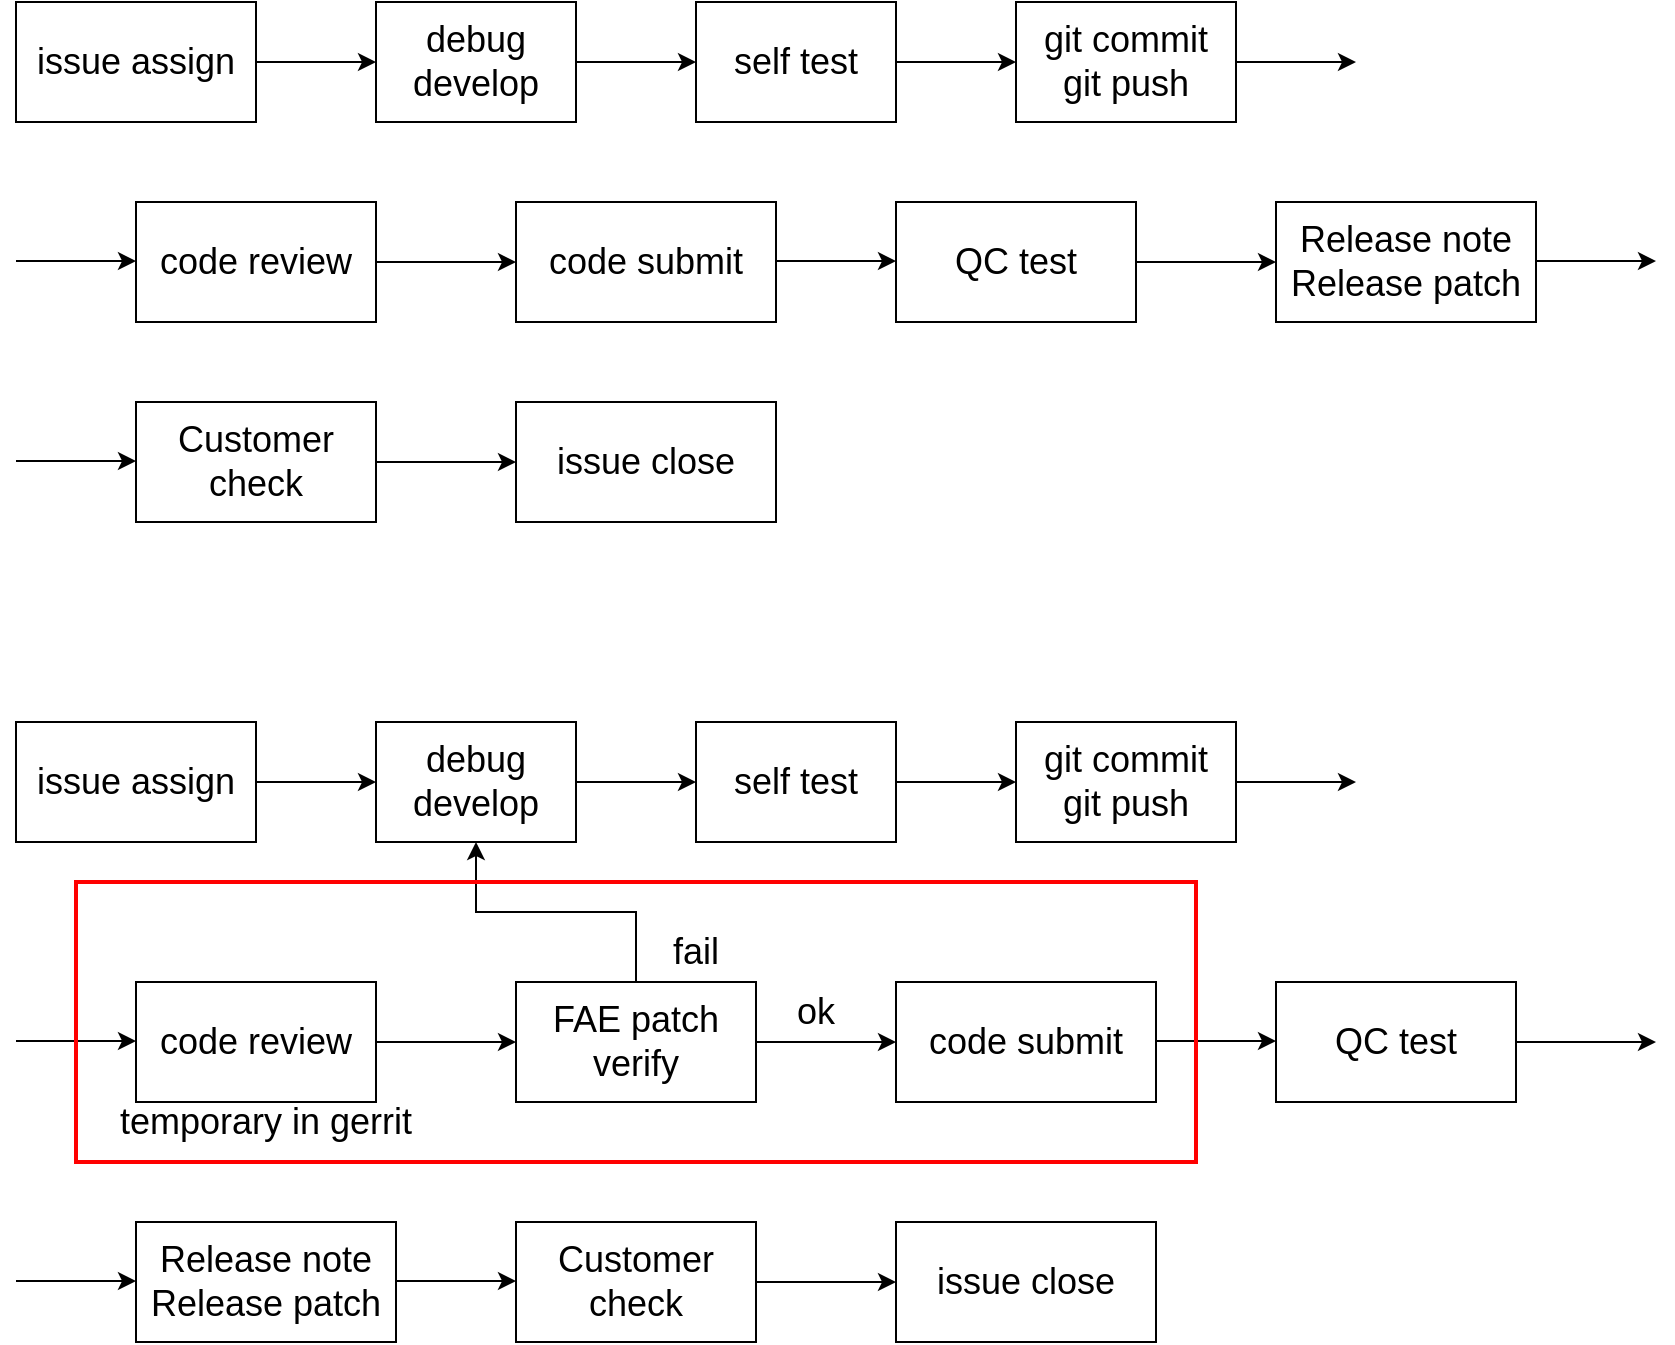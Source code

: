 <mxfile version="14.0.1" type="github" pages="6">
  <diagram id="hhdeXkNzdPH15dCn2UBC" name="Page-1">
    <mxGraphModel dx="1422" dy="771" grid="1" gridSize="10" guides="1" tooltips="1" connect="1" arrows="1" fold="1" page="1" pageScale="1" pageWidth="1169" pageHeight="827" math="0" shadow="0">
      <root>
        <mxCell id="0" />
        <mxCell id="1" parent="0" />
        <mxCell id="nYRSAOW_KHFws5IzxBvr-17" style="edgeStyle=orthogonalEdgeStyle;rounded=0;orthogonalLoop=1;jettySize=auto;html=1;entryX=0;entryY=0.5;entryDx=0;entryDy=0;fontSize=18;" edge="1" parent="1" source="nYRSAOW_KHFws5IzxBvr-2" target="nYRSAOW_KHFws5IzxBvr-5">
          <mxGeometry relative="1" as="geometry" />
        </mxCell>
        <mxCell id="nYRSAOW_KHFws5IzxBvr-2" value="debug&lt;br style=&quot;font-size: 18px;&quot;&gt;develop" style="rounded=0;whiteSpace=wrap;html=1;fontSize=18;" vertex="1" parent="1">
          <mxGeometry x="220" y="40" width="100" height="60" as="geometry" />
        </mxCell>
        <mxCell id="nYRSAOW_KHFws5IzxBvr-19" style="edgeStyle=orthogonalEdgeStyle;rounded=0;orthogonalLoop=1;jettySize=auto;html=1;entryX=0;entryY=0.5;entryDx=0;entryDy=0;fontSize=18;" edge="1" parent="1" source="nYRSAOW_KHFws5IzxBvr-4">
          <mxGeometry relative="1" as="geometry">
            <mxPoint x="710" y="70" as="targetPoint" />
          </mxGeometry>
        </mxCell>
        <mxCell id="nYRSAOW_KHFws5IzxBvr-4" value="git commit&lt;br style=&quot;font-size: 18px;&quot;&gt;git push" style="rounded=0;whiteSpace=wrap;html=1;fontSize=18;" vertex="1" parent="1">
          <mxGeometry x="540" y="40" width="110" height="60" as="geometry" />
        </mxCell>
        <mxCell id="nYRSAOW_KHFws5IzxBvr-18" style="edgeStyle=orthogonalEdgeStyle;rounded=0;orthogonalLoop=1;jettySize=auto;html=1;fontSize=18;" edge="1" parent="1" source="nYRSAOW_KHFws5IzxBvr-5" target="nYRSAOW_KHFws5IzxBvr-4">
          <mxGeometry relative="1" as="geometry" />
        </mxCell>
        <mxCell id="nYRSAOW_KHFws5IzxBvr-5" value="self test" style="rounded=0;whiteSpace=wrap;html=1;fontSize=18;" vertex="1" parent="1">
          <mxGeometry x="380" y="40" width="100" height="60" as="geometry" />
        </mxCell>
        <mxCell id="nYRSAOW_KHFws5IzxBvr-16" style="edgeStyle=orthogonalEdgeStyle;rounded=0;orthogonalLoop=1;jettySize=auto;html=1;entryX=0;entryY=0.5;entryDx=0;entryDy=0;fontSize=18;" edge="1" parent="1" source="nYRSAOW_KHFws5IzxBvr-15" target="nYRSAOW_KHFws5IzxBvr-2">
          <mxGeometry relative="1" as="geometry" />
        </mxCell>
        <mxCell id="nYRSAOW_KHFws5IzxBvr-15" value="issue assign" style="rounded=0;whiteSpace=wrap;html=1;fontSize=18;" vertex="1" parent="1">
          <mxGeometry x="40" y="40" width="120" height="60" as="geometry" />
        </mxCell>
        <mxCell id="nYRSAOW_KHFws5IzxBvr-21" style="edgeStyle=orthogonalEdgeStyle;rounded=0;orthogonalLoop=1;jettySize=auto;html=1;entryX=0;entryY=0.5;entryDx=0;entryDy=0;fontSize=18;" edge="1" parent="1" source="nYRSAOW_KHFws5IzxBvr-22" target="nYRSAOW_KHFws5IzxBvr-23">
          <mxGeometry relative="1" as="geometry" />
        </mxCell>
        <mxCell id="nYRSAOW_KHFws5IzxBvr-22" value="code review" style="rounded=0;whiteSpace=wrap;html=1;fontSize=18;" vertex="1" parent="1">
          <mxGeometry x="100" y="140" width="120" height="60" as="geometry" />
        </mxCell>
        <mxCell id="nYRSAOW_KHFws5IzxBvr-23" value="code submit" style="rounded=0;whiteSpace=wrap;html=1;fontSize=18;" vertex="1" parent="1">
          <mxGeometry x="290" y="140" width="130" height="60" as="geometry" />
        </mxCell>
        <mxCell id="nYRSAOW_KHFws5IzxBvr-24" style="edgeStyle=orthogonalEdgeStyle;rounded=0;orthogonalLoop=1;jettySize=auto;html=1;entryX=0;entryY=0.5;entryDx=0;entryDy=0;fontSize=18;" edge="1" parent="1">
          <mxGeometry relative="1" as="geometry">
            <mxPoint x="40" y="169.5" as="sourcePoint" />
            <mxPoint x="100" y="169.5" as="targetPoint" />
          </mxGeometry>
        </mxCell>
        <mxCell id="nYRSAOW_KHFws5IzxBvr-25" style="edgeStyle=orthogonalEdgeStyle;rounded=0;orthogonalLoop=1;jettySize=auto;html=1;entryX=0;entryY=0.5;entryDx=0;entryDy=0;fontSize=18;" edge="1" parent="1" source="nYRSAOW_KHFws5IzxBvr-26" target="nYRSAOW_KHFws5IzxBvr-27">
          <mxGeometry relative="1" as="geometry" />
        </mxCell>
        <mxCell id="nYRSAOW_KHFws5IzxBvr-26" value="QC test" style="rounded=0;whiteSpace=wrap;html=1;fontSize=18;" vertex="1" parent="1">
          <mxGeometry x="480" y="140" width="120" height="60" as="geometry" />
        </mxCell>
        <mxCell id="nYRSAOW_KHFws5IzxBvr-27" value="Release note&lt;br&gt;Release patch" style="rounded=0;whiteSpace=wrap;html=1;fontSize=18;" vertex="1" parent="1">
          <mxGeometry x="670" y="140" width="130" height="60" as="geometry" />
        </mxCell>
        <mxCell id="nYRSAOW_KHFws5IzxBvr-28" style="edgeStyle=orthogonalEdgeStyle;rounded=0;orthogonalLoop=1;jettySize=auto;html=1;entryX=0;entryY=0.5;entryDx=0;entryDy=0;fontSize=18;" edge="1" parent="1">
          <mxGeometry relative="1" as="geometry">
            <mxPoint x="420" y="169.5" as="sourcePoint" />
            <mxPoint x="480" y="169.5" as="targetPoint" />
          </mxGeometry>
        </mxCell>
        <mxCell id="nYRSAOW_KHFws5IzxBvr-30" style="edgeStyle=orthogonalEdgeStyle;rounded=0;orthogonalLoop=1;jettySize=auto;html=1;entryX=0;entryY=0.5;entryDx=0;entryDy=0;fontSize=18;" edge="1" parent="1" source="nYRSAOW_KHFws5IzxBvr-31" target="nYRSAOW_KHFws5IzxBvr-32">
          <mxGeometry relative="1" as="geometry" />
        </mxCell>
        <mxCell id="nYRSAOW_KHFws5IzxBvr-31" value="Customer check" style="rounded=0;whiteSpace=wrap;html=1;fontSize=18;" vertex="1" parent="1">
          <mxGeometry x="100" y="240" width="120" height="60" as="geometry" />
        </mxCell>
        <mxCell id="nYRSAOW_KHFws5IzxBvr-32" value="issue close" style="rounded=0;whiteSpace=wrap;html=1;fontSize=18;" vertex="1" parent="1">
          <mxGeometry x="290" y="240" width="130" height="60" as="geometry" />
        </mxCell>
        <mxCell id="nYRSAOW_KHFws5IzxBvr-33" style="edgeStyle=orthogonalEdgeStyle;rounded=0;orthogonalLoop=1;jettySize=auto;html=1;entryX=0;entryY=0.5;entryDx=0;entryDy=0;fontSize=18;" edge="1" parent="1">
          <mxGeometry relative="1" as="geometry">
            <mxPoint x="40" y="269.5" as="sourcePoint" />
            <mxPoint x="100" y="269.5" as="targetPoint" />
          </mxGeometry>
        </mxCell>
        <mxCell id="nYRSAOW_KHFws5IzxBvr-34" style="edgeStyle=orthogonalEdgeStyle;rounded=0;orthogonalLoop=1;jettySize=auto;html=1;entryX=0;entryY=0.5;entryDx=0;entryDy=0;fontSize=18;" edge="1" parent="1">
          <mxGeometry relative="1" as="geometry">
            <mxPoint x="800" y="169.5" as="sourcePoint" />
            <mxPoint x="860" y="169.5" as="targetPoint" />
          </mxGeometry>
        </mxCell>
        <mxCell id="nYRSAOW_KHFws5IzxBvr-35" style="edgeStyle=orthogonalEdgeStyle;rounded=0;orthogonalLoop=1;jettySize=auto;html=1;entryX=0;entryY=0.5;entryDx=0;entryDy=0;fontSize=18;" edge="1" parent="1" source="nYRSAOW_KHFws5IzxBvr-36" target="nYRSAOW_KHFws5IzxBvr-40">
          <mxGeometry relative="1" as="geometry" />
        </mxCell>
        <mxCell id="nYRSAOW_KHFws5IzxBvr-36" value="debug&lt;br style=&quot;font-size: 18px;&quot;&gt;develop" style="rounded=0;whiteSpace=wrap;html=1;fontSize=18;" vertex="1" parent="1">
          <mxGeometry x="220" y="400" width="100" height="60" as="geometry" />
        </mxCell>
        <mxCell id="nYRSAOW_KHFws5IzxBvr-37" style="edgeStyle=orthogonalEdgeStyle;rounded=0;orthogonalLoop=1;jettySize=auto;html=1;entryX=0;entryY=0.5;entryDx=0;entryDy=0;fontSize=18;" edge="1" parent="1" source="nYRSAOW_KHFws5IzxBvr-38">
          <mxGeometry relative="1" as="geometry">
            <mxPoint x="710" y="430" as="targetPoint" />
          </mxGeometry>
        </mxCell>
        <mxCell id="nYRSAOW_KHFws5IzxBvr-38" value="git commit&lt;br style=&quot;font-size: 18px;&quot;&gt;git push" style="rounded=0;whiteSpace=wrap;html=1;fontSize=18;" vertex="1" parent="1">
          <mxGeometry x="540" y="400" width="110" height="60" as="geometry" />
        </mxCell>
        <mxCell id="nYRSAOW_KHFws5IzxBvr-39" style="edgeStyle=orthogonalEdgeStyle;rounded=0;orthogonalLoop=1;jettySize=auto;html=1;fontSize=18;" edge="1" parent="1" source="nYRSAOW_KHFws5IzxBvr-40" target="nYRSAOW_KHFws5IzxBvr-38">
          <mxGeometry relative="1" as="geometry" />
        </mxCell>
        <mxCell id="nYRSAOW_KHFws5IzxBvr-40" value="self test" style="rounded=0;whiteSpace=wrap;html=1;fontSize=18;" vertex="1" parent="1">
          <mxGeometry x="380" y="400" width="100" height="60" as="geometry" />
        </mxCell>
        <mxCell id="nYRSAOW_KHFws5IzxBvr-41" style="edgeStyle=orthogonalEdgeStyle;rounded=0;orthogonalLoop=1;jettySize=auto;html=1;entryX=0;entryY=0.5;entryDx=0;entryDy=0;fontSize=18;" edge="1" parent="1" source="nYRSAOW_KHFws5IzxBvr-42" target="nYRSAOW_KHFws5IzxBvr-36">
          <mxGeometry relative="1" as="geometry" />
        </mxCell>
        <mxCell id="nYRSAOW_KHFws5IzxBvr-42" value="issue assign" style="rounded=0;whiteSpace=wrap;html=1;fontSize=18;" vertex="1" parent="1">
          <mxGeometry x="40" y="400" width="120" height="60" as="geometry" />
        </mxCell>
        <mxCell id="nYRSAOW_KHFws5IzxBvr-43" style="edgeStyle=orthogonalEdgeStyle;rounded=0;orthogonalLoop=1;jettySize=auto;html=1;entryX=0;entryY=0.5;entryDx=0;entryDy=0;fontSize=18;" edge="1" parent="1" source="nYRSAOW_KHFws5IzxBvr-44">
          <mxGeometry relative="1" as="geometry">
            <mxPoint x="290" y="560" as="targetPoint" />
          </mxGeometry>
        </mxCell>
        <mxCell id="nYRSAOW_KHFws5IzxBvr-44" value="code review" style="rounded=0;whiteSpace=wrap;html=1;fontSize=18;" vertex="1" parent="1">
          <mxGeometry x="100" y="530" width="120" height="60" as="geometry" />
        </mxCell>
        <mxCell id="nYRSAOW_KHFws5IzxBvr-46" style="edgeStyle=orthogonalEdgeStyle;rounded=0;orthogonalLoop=1;jettySize=auto;html=1;entryX=0;entryY=0.5;entryDx=0;entryDy=0;fontSize=18;" edge="1" parent="1">
          <mxGeometry relative="1" as="geometry">
            <mxPoint x="40" y="559.5" as="sourcePoint" />
            <mxPoint x="100" y="559.5" as="targetPoint" />
          </mxGeometry>
        </mxCell>
        <mxCell id="nYRSAOW_KHFws5IzxBvr-57" style="edgeStyle=orthogonalEdgeStyle;rounded=0;orthogonalLoop=1;jettySize=auto;html=1;entryX=0.5;entryY=1;entryDx=0;entryDy=0;fontSize=18;" edge="1" parent="1" source="nYRSAOW_KHFws5IzxBvr-56" target="nYRSAOW_KHFws5IzxBvr-36">
          <mxGeometry relative="1" as="geometry" />
        </mxCell>
        <mxCell id="nYRSAOW_KHFws5IzxBvr-65" value="" style="edgeStyle=orthogonalEdgeStyle;rounded=0;orthogonalLoop=1;jettySize=auto;html=1;fontSize=18;" edge="1" parent="1" source="nYRSAOW_KHFws5IzxBvr-56" target="nYRSAOW_KHFws5IzxBvr-58">
          <mxGeometry relative="1" as="geometry" />
        </mxCell>
        <mxCell id="nYRSAOW_KHFws5IzxBvr-56" value="FAE patch verify" style="rounded=0;whiteSpace=wrap;html=1;fontSize=18;" vertex="1" parent="1">
          <mxGeometry x="290" y="530" width="120" height="60" as="geometry" />
        </mxCell>
        <mxCell id="nYRSAOW_KHFws5IzxBvr-58" value="code submit" style="rounded=0;whiteSpace=wrap;html=1;fontSize=18;" vertex="1" parent="1">
          <mxGeometry x="480" y="530" width="130" height="60" as="geometry" />
        </mxCell>
        <mxCell id="nYRSAOW_KHFws5IzxBvr-59" style="edgeStyle=orthogonalEdgeStyle;rounded=0;orthogonalLoop=1;jettySize=auto;html=1;entryX=0;entryY=0.5;entryDx=0;entryDy=0;fontSize=18;" edge="1" parent="1" source="nYRSAOW_KHFws5IzxBvr-60">
          <mxGeometry relative="1" as="geometry">
            <mxPoint x="860" y="560" as="targetPoint" />
          </mxGeometry>
        </mxCell>
        <mxCell id="nYRSAOW_KHFws5IzxBvr-60" value="QC test" style="rounded=0;whiteSpace=wrap;html=1;fontSize=18;" vertex="1" parent="1">
          <mxGeometry x="670" y="530" width="120" height="60" as="geometry" />
        </mxCell>
        <mxCell id="nYRSAOW_KHFws5IzxBvr-62" style="edgeStyle=orthogonalEdgeStyle;rounded=0;orthogonalLoop=1;jettySize=auto;html=1;entryX=0;entryY=0.5;entryDx=0;entryDy=0;fontSize=18;" edge="1" parent="1">
          <mxGeometry relative="1" as="geometry">
            <mxPoint x="610" y="559.5" as="sourcePoint" />
            <mxPoint x="670" y="559.5" as="targetPoint" />
          </mxGeometry>
        </mxCell>
        <mxCell id="nYRSAOW_KHFws5IzxBvr-66" value="Release note&lt;br&gt;Release patch" style="rounded=0;whiteSpace=wrap;html=1;fontSize=18;" vertex="1" parent="1">
          <mxGeometry x="100" y="650" width="130" height="60" as="geometry" />
        </mxCell>
        <mxCell id="nYRSAOW_KHFws5IzxBvr-68" style="edgeStyle=orthogonalEdgeStyle;rounded=0;orthogonalLoop=1;jettySize=auto;html=1;entryX=0;entryY=0.5;entryDx=0;entryDy=0;fontSize=18;" edge="1" parent="1">
          <mxGeometry relative="1" as="geometry">
            <mxPoint x="40" y="679.5" as="sourcePoint" />
            <mxPoint x="100" y="679.5" as="targetPoint" />
          </mxGeometry>
        </mxCell>
        <mxCell id="nYRSAOW_KHFws5IzxBvr-69" style="edgeStyle=orthogonalEdgeStyle;rounded=0;orthogonalLoop=1;jettySize=auto;html=1;entryX=0;entryY=0.5;entryDx=0;entryDy=0;fontSize=18;" edge="1" parent="1" source="nYRSAOW_KHFws5IzxBvr-70" target="nYRSAOW_KHFws5IzxBvr-71">
          <mxGeometry relative="1" as="geometry" />
        </mxCell>
        <mxCell id="nYRSAOW_KHFws5IzxBvr-70" value="Customer check" style="rounded=0;whiteSpace=wrap;html=1;fontSize=18;" vertex="1" parent="1">
          <mxGeometry x="290" y="650" width="120" height="60" as="geometry" />
        </mxCell>
        <mxCell id="nYRSAOW_KHFws5IzxBvr-71" value="issue close" style="rounded=0;whiteSpace=wrap;html=1;fontSize=18;" vertex="1" parent="1">
          <mxGeometry x="480" y="650" width="130" height="60" as="geometry" />
        </mxCell>
        <mxCell id="nYRSAOW_KHFws5IzxBvr-72" style="edgeStyle=orthogonalEdgeStyle;rounded=0;orthogonalLoop=1;jettySize=auto;html=1;entryX=0;entryY=0.5;entryDx=0;entryDy=0;fontSize=18;" edge="1" parent="1">
          <mxGeometry relative="1" as="geometry">
            <mxPoint x="230" y="679.5" as="sourcePoint" />
            <mxPoint x="290" y="679.5" as="targetPoint" />
          </mxGeometry>
        </mxCell>
        <mxCell id="nYRSAOW_KHFws5IzxBvr-73" value="fail" style="text;html=1;strokeColor=none;fillColor=none;align=center;verticalAlign=middle;whiteSpace=wrap;rounded=0;fontSize=18;" vertex="1" parent="1">
          <mxGeometry x="350" y="500" width="60" height="30" as="geometry" />
        </mxCell>
        <mxCell id="nYRSAOW_KHFws5IzxBvr-74" value="ok" style="text;html=1;strokeColor=none;fillColor=none;align=center;verticalAlign=middle;whiteSpace=wrap;rounded=0;fontSize=18;" vertex="1" parent="1">
          <mxGeometry x="410" y="530" width="60" height="30" as="geometry" />
        </mxCell>
        <mxCell id="nYRSAOW_KHFws5IzxBvr-75" value="" style="rounded=0;whiteSpace=wrap;html=1;fontSize=18;fillColor=none;strokeColor=#FF0000;strokeWidth=2;" vertex="1" parent="1">
          <mxGeometry x="70" y="480" width="560" height="140" as="geometry" />
        </mxCell>
        <mxCell id="nYRSAOW_KHFws5IzxBvr-76" value="temporary in gerrit" style="text;html=1;strokeColor=none;fillColor=none;align=center;verticalAlign=middle;whiteSpace=wrap;rounded=0;fontSize=18;" vertex="1" parent="1">
          <mxGeometry x="80" y="580" width="170" height="40" as="geometry" />
        </mxCell>
      </root>
    </mxGraphModel>
  </diagram>
  <diagram id="xA3MBJ3LJnQnsKsXUTel" name="Page-2">
    <mxGraphModel dx="1422" dy="756" grid="1" gridSize="10" guides="1" tooltips="1" connect="1" arrows="1" fold="1" page="1" pageScale="1" pageWidth="1169" pageHeight="827" math="0" shadow="0">
      <root>
        <mxCell id="7SUjPNUs2SS9f0I3ihrG-0" />
        <mxCell id="7SUjPNUs2SS9f0I3ihrG-1" parent="7SUjPNUs2SS9f0I3ihrG-0" />
        <mxCell id="7SUjPNUs2SS9f0I3ihrG-2" value="Ivan" style="ellipse;whiteSpace=wrap;html=1;aspect=fixed;strokeWidth=2;fillColor=#fff2cc;fontSize=26;strokeColor=#d6b656;" vertex="1" parent="7SUjPNUs2SS9f0I3ihrG-1">
          <mxGeometry x="480" y="160" width="80" height="80" as="geometry" />
        </mxCell>
        <mxCell id="7SUjPNUs2SS9f0I3ihrG-3" value="&lt;font style=&quot;font-size: 32px&quot;&gt;超&lt;/font&gt;" style="ellipse;whiteSpace=wrap;html=1;aspect=fixed;strokeWidth=2;fillColor=#d5e8d4;fontSize=26;strokeColor=#82b366;" vertex="1" parent="7SUjPNUs2SS9f0I3ihrG-1">
          <mxGeometry x="360" y="80" width="80" height="80" as="geometry" />
        </mxCell>
        <mxCell id="7SUjPNUs2SS9f0I3ihrG-4" value="&lt;font style=&quot;font-size: 32px&quot;&gt;強&lt;/font&gt;" style="ellipse;whiteSpace=wrap;html=1;aspect=fixed;strokeWidth=2;fillColor=#d5e8d4;fontSize=26;strokeColor=#82b366;" vertex="1" parent="7SUjPNUs2SS9f0I3ihrG-1">
          <mxGeometry x="600" y="80" width="80" height="80" as="geometry" />
        </mxCell>
        <mxCell id="7SUjPNUs2SS9f0I3ihrG-5" value="Barry" style="ellipse;whiteSpace=wrap;html=1;aspect=fixed;strokeWidth=2;fillColor=#dae8fc;fontSize=26;strokeColor=#6c8ebf;" vertex="1" parent="7SUjPNUs2SS9f0I3ihrG-1">
          <mxGeometry x="560" y="334" width="80" height="80" as="geometry" />
        </mxCell>
        <mxCell id="7SUjPNUs2SS9f0I3ihrG-7" value="&lt;font style=&quot;font-size: 32px&quot;&gt;壬&lt;/font&gt;" style="ellipse;whiteSpace=wrap;html=1;aspect=fixed;strokeWidth=2;fillColor=#dae8fc;fontSize=26;strokeColor=#6c8ebf;" vertex="1" parent="7SUjPNUs2SS9f0I3ihrG-1">
          <mxGeometry x="720" y="334" width="80" height="80" as="geometry" />
        </mxCell>
        <mxCell id="7SUjPNUs2SS9f0I3ihrG-8" value="&lt;span style=&quot;font-size: 32px&quot;&gt;紹&lt;/span&gt;" style="ellipse;whiteSpace=wrap;html=1;aspect=fixed;strokeWidth=2;fillColor=#dae8fc;fontSize=26;strokeColor=#6c8ebf;" vertex="1" parent="7SUjPNUs2SS9f0I3ihrG-1">
          <mxGeometry x="400" y="334" width="80" height="80" as="geometry" />
        </mxCell>
        <mxCell id="7SUjPNUs2SS9f0I3ihrG-9" value="&lt;span style=&quot;font-size: 32px&quot;&gt;Libo&lt;/span&gt;" style="ellipse;whiteSpace=wrap;html=1;aspect=fixed;strokeWidth=2;fillColor=#dae8fc;fontSize=26;strokeColor=#6c8ebf;" vertex="1" parent="7SUjPNUs2SS9f0I3ihrG-1">
          <mxGeometry x="240" y="334" width="80" height="80" as="geometry" />
        </mxCell>
        <mxCell id="7SUjPNUs2SS9f0I3ihrG-10" value="Secure Boot&lt;br&gt;OTA" style="text;html=1;strokeColor=none;fillColor=none;align=center;verticalAlign=middle;whiteSpace=wrap;rounded=0;fontFamily=Verdana;fontSize=20;" vertex="1" parent="7SUjPNUs2SS9f0I3ihrG-1">
          <mxGeometry x="205" y="280" width="150" height="50" as="geometry" />
        </mxCell>
        <mxCell id="7SUjPNUs2SS9f0I3ihrG-11" value="CAPlayer" style="text;html=1;strokeColor=none;fillColor=none;align=center;verticalAlign=middle;whiteSpace=wrap;rounded=0;fontFamily=Verdana;fontSize=20;" vertex="1" parent="7SUjPNUs2SS9f0I3ihrG-1">
          <mxGeometry x="365" y="280" width="150" height="30" as="geometry" />
        </mxCell>
        <mxCell id="7SUjPNUs2SS9f0I3ihrG-12" value="DvdPlayer" style="text;html=1;strokeColor=none;fillColor=none;align=center;verticalAlign=middle;whiteSpace=wrap;rounded=0;fontFamily=Verdana;fontSize=20;" vertex="1" parent="7SUjPNUs2SS9f0I3ihrG-1">
          <mxGeometry x="525" y="280" width="150" height="30" as="geometry" />
        </mxCell>
        <mxCell id="7SUjPNUs2SS9f0I3ihrG-13" value="DFB/Cobalt" style="text;html=1;strokeColor=none;fillColor=none;align=center;verticalAlign=middle;whiteSpace=wrap;rounded=0;fontFamily=Verdana;fontSize=20;" vertex="1" parent="7SUjPNUs2SS9f0I3ihrG-1">
          <mxGeometry x="685" y="280" width="150" height="30" as="geometry" />
        </mxCell>
        <mxCell id="7SUjPNUs2SS9f0I3ihrG-14" value="Hank" style="ellipse;whiteSpace=wrap;html=1;aspect=fixed;strokeWidth=2;fillColor=#dae8fc;fontSize=26;strokeColor=#6c8ebf;" vertex="1" parent="7SUjPNUs2SS9f0I3ihrG-1">
          <mxGeometry x="560" y="460" width="80" height="80" as="geometry" />
        </mxCell>
        <mxCell id="7SUjPNUs2SS9f0I3ihrG-15" value="&lt;span style=&quot;font-size: 32px&quot;&gt;建&lt;/span&gt;" style="ellipse;whiteSpace=wrap;html=1;aspect=fixed;strokeWidth=2;fillColor=#dae8fc;fontSize=26;strokeColor=#6c8ebf;" vertex="1" parent="7SUjPNUs2SS9f0I3ihrG-1">
          <mxGeometry x="720" y="460" width="80" height="80" as="geometry" />
        </mxCell>
        <mxCell id="7SUjPNUs2SS9f0I3ihrG-16" value="&lt;span style=&quot;font-size: 32px&quot;&gt;慈&lt;/span&gt;" style="ellipse;whiteSpace=wrap;html=1;aspect=fixed;strokeWidth=2;fillColor=#dae8fc;fontSize=26;strokeColor=#6c8ebf;" vertex="1" parent="7SUjPNUs2SS9f0I3ihrG-1">
          <mxGeometry x="400" y="460" width="80" height="80" as="geometry" />
        </mxCell>
        <mxCell id="7SUjPNUs2SS9f0I3ihrG-18" value="Kernel team、DRM team&lt;br&gt;AudioFW&lt;br&gt;DD&lt;br&gt;QC" style="rounded=0;whiteSpace=wrap;html=1;strokeWidth=2;fontFamily=Verdana;fontSize=20;" vertex="1" parent="7SUjPNUs2SS9f0I3ihrG-1">
          <mxGeometry x="200" y="580" width="640" height="100" as="geometry" />
        </mxCell>
        <mxCell id="7SUjPNUs2SS9f0I3ihrG-19" value="Function Window" style="text;html=1;strokeColor=none;fillColor=none;align=center;verticalAlign=middle;whiteSpace=wrap;rounded=0;fontFamily=Verdana;fontSize=20;" vertex="1" parent="7SUjPNUs2SS9f0I3ihrG-1">
          <mxGeometry x="40" y="334" width="140" height="80" as="geometry" />
        </mxCell>
        <mxCell id="7SUjPNUs2SS9f0I3ihrG-20" value="Common&lt;br&gt;resource" style="text;html=1;strokeColor=none;fillColor=none;align=center;verticalAlign=middle;whiteSpace=wrap;rounded=0;fontFamily=Verdana;fontSize=20;" vertex="1" parent="7SUjPNUs2SS9f0I3ihrG-1">
          <mxGeometry x="40" y="580" width="140" height="80" as="geometry" />
        </mxCell>
        <mxCell id="zRgOXJ60GyEiljI8XbsY-1" value="" style="endArrow=none;html=1;fontFamily=Helvetica;fontSize=20;strokeWidth=2;" edge="1" parent="7SUjPNUs2SS9f0I3ihrG-1">
          <mxGeometry width="50" height="50" relative="1" as="geometry">
            <mxPoint x="40" y="260" as="sourcePoint" />
            <mxPoint x="840" y="260" as="targetPoint" />
          </mxGeometry>
        </mxCell>
      </root>
    </mxGraphModel>
  </diagram>
  <diagram id="GZdGDh-qJDrwG1-H10pX" name="Page-3">
    <mxGraphModel dx="1422" dy="756" grid="1" gridSize="10" guides="1" tooltips="1" connect="1" arrows="1" fold="1" page="1" pageScale="1" pageWidth="1169" pageHeight="827" math="0" shadow="0">
      <root>
        <mxCell id="OOrbzE7ReWdwEYtcT084-0" />
        <mxCell id="OOrbzE7ReWdwEYtcT084-1" parent="OOrbzE7ReWdwEYtcT084-0" />
        <mxCell id="OOrbzE7ReWdwEYtcT084-13" style="edgeStyle=orthogonalEdgeStyle;rounded=0;orthogonalLoop=1;jettySize=auto;html=1;entryX=0;entryY=0.5;entryDx=0;entryDy=0;fontFamily=Helvetica;fontSize=20;" edge="1" parent="OOrbzE7ReWdwEYtcT084-1" target="OOrbzE7ReWdwEYtcT084-11">
          <mxGeometry relative="1" as="geometry">
            <mxPoint x="240" y="110" as="sourcePoint" />
          </mxGeometry>
        </mxCell>
        <mxCell id="OOrbzE7ReWdwEYtcT084-14" style="edgeStyle=orthogonalEdgeStyle;rounded=0;orthogonalLoop=1;jettySize=auto;html=1;entryX=0;entryY=0.5;entryDx=0;entryDy=0;fontFamily=Helvetica;fontSize=20;" edge="1" parent="OOrbzE7ReWdwEYtcT084-1" source="OOrbzE7ReWdwEYtcT084-11" target="OOrbzE7ReWdwEYtcT084-12">
          <mxGeometry relative="1" as="geometry" />
        </mxCell>
        <mxCell id="OOrbzE7ReWdwEYtcT084-11" value="assigner" style="rounded=1;whiteSpace=wrap;html=1;strokeColor=#6c8ebf;strokeWidth=2;fillColor=#dae8fc;fontFamily=Helvetica;fontSize=20;" vertex="1" parent="OOrbzE7ReWdwEYtcT084-1">
          <mxGeometry x="360" y="80" width="120" height="60" as="geometry" />
        </mxCell>
        <mxCell id="OOrbzE7ReWdwEYtcT084-12" value="resolve" style="ellipse;whiteSpace=wrap;html=1;strokeColor=#82b366;strokeWidth=2;fillColor=#d5e8d4;fontFamily=Helvetica;fontSize=20;" vertex="1" parent="OOrbzE7ReWdwEYtcT084-1">
          <mxGeometry x="600" y="80" width="110" height="60" as="geometry" />
        </mxCell>
        <mxCell id="OOrbzE7ReWdwEYtcT084-15" style="edgeStyle=orthogonalEdgeStyle;rounded=0;orthogonalLoop=1;jettySize=auto;html=1;entryX=0;entryY=0.5;entryDx=0;entryDy=0;fontFamily=Helvetica;fontSize=20;" edge="1" parent="OOrbzE7ReWdwEYtcT084-1" target="OOrbzE7ReWdwEYtcT084-17">
          <mxGeometry relative="1" as="geometry">
            <mxPoint x="240" y="230" as="sourcePoint" />
          </mxGeometry>
        </mxCell>
        <mxCell id="OOrbzE7ReWdwEYtcT084-23" style="edgeStyle=orthogonalEdgeStyle;rounded=0;orthogonalLoop=1;jettySize=auto;html=1;entryX=0.5;entryY=0;entryDx=0;entryDy=0;fontFamily=Helvetica;fontSize=20;" edge="1" parent="OOrbzE7ReWdwEYtcT084-1" source="OOrbzE7ReWdwEYtcT084-17" target="OOrbzE7ReWdwEYtcT084-18">
          <mxGeometry relative="1" as="geometry" />
        </mxCell>
        <mxCell id="OOrbzE7ReWdwEYtcT084-17" value="assigner" style="rounded=1;whiteSpace=wrap;html=1;strokeColor=#6c8ebf;strokeWidth=2;fillColor=#dae8fc;fontFamily=Helvetica;fontSize=20;" vertex="1" parent="OOrbzE7ReWdwEYtcT084-1">
          <mxGeometry x="360" y="200" width="120" height="60" as="geometry" />
        </mxCell>
        <mxCell id="OOrbzE7ReWdwEYtcT084-18" value="resolve" style="ellipse;whiteSpace=wrap;html=1;strokeColor=#82b366;strokeWidth=2;fillColor=#d5e8d4;fontFamily=Helvetica;fontSize=20;" vertex="1" parent="OOrbzE7ReWdwEYtcT084-1">
          <mxGeometry x="365" y="300" width="110" height="60" as="geometry" />
        </mxCell>
        <mxCell id="OOrbzE7ReWdwEYtcT084-20" value="" style="endArrow=classic;html=1;fontFamily=Helvetica;fontSize=20;entryX=0;entryY=0.25;entryDx=0;entryDy=0;" edge="1" parent="OOrbzE7ReWdwEYtcT084-1">
          <mxGeometry width="50" height="50" relative="1" as="geometry">
            <mxPoint x="480" y="220" as="sourcePoint" />
            <mxPoint x="600" y="220" as="targetPoint" />
          </mxGeometry>
        </mxCell>
        <mxCell id="OOrbzE7ReWdwEYtcT084-21" value="owner" style="rounded=1;whiteSpace=wrap;html=1;strokeColor=#b85450;strokeWidth=2;fillColor=#f8cecc;fontFamily=Helvetica;fontSize=20;" vertex="1" parent="OOrbzE7ReWdwEYtcT084-1">
          <mxGeometry x="600" y="200" width="120" height="60" as="geometry" />
        </mxCell>
        <mxCell id="OOrbzE7ReWdwEYtcT084-22" value="" style="endArrow=classic;html=1;fontFamily=Helvetica;fontSize=20;entryX=1;entryY=0.75;entryDx=0;entryDy=0;exitX=0;exitY=0.75;exitDx=0;exitDy=0;" edge="1" parent="OOrbzE7ReWdwEYtcT084-1" source="OOrbzE7ReWdwEYtcT084-21" target="OOrbzE7ReWdwEYtcT084-17">
          <mxGeometry width="50" height="50" relative="1" as="geometry">
            <mxPoint x="560" y="310" as="sourcePoint" />
            <mxPoint x="610" y="260" as="targetPoint" />
          </mxGeometry>
        </mxCell>
        <mxCell id="OOrbzE7ReWdwEYtcT084-24" style="edgeStyle=orthogonalEdgeStyle;rounded=0;orthogonalLoop=1;jettySize=auto;html=1;entryX=0;entryY=0.5;entryDx=0;entryDy=0;fontFamily=Helvetica;fontSize=20;" edge="1" parent="OOrbzE7ReWdwEYtcT084-1" target="OOrbzE7ReWdwEYtcT084-27">
          <mxGeometry relative="1" as="geometry">
            <mxPoint x="240" y="430" as="sourcePoint" />
          </mxGeometry>
        </mxCell>
        <mxCell id="OOrbzE7ReWdwEYtcT084-26" style="edgeStyle=orthogonalEdgeStyle;rounded=0;orthogonalLoop=1;jettySize=auto;html=1;entryX=0.5;entryY=0;entryDx=0;entryDy=0;fontFamily=Helvetica;fontSize=20;" edge="1" parent="OOrbzE7ReWdwEYtcT084-1" target="OOrbzE7ReWdwEYtcT084-28">
          <mxGeometry relative="1" as="geometry">
            <mxPoint x="660" y="460" as="sourcePoint" />
          </mxGeometry>
        </mxCell>
        <mxCell id="OOrbzE7ReWdwEYtcT084-27" value="assigner" style="rounded=1;whiteSpace=wrap;html=1;strokeColor=#6c8ebf;strokeWidth=2;fillColor=#dae8fc;fontFamily=Helvetica;fontSize=20;" vertex="1" parent="OOrbzE7ReWdwEYtcT084-1">
          <mxGeometry x="360" y="400" width="120" height="60" as="geometry" />
        </mxCell>
        <mxCell id="OOrbzE7ReWdwEYtcT084-28" value="resolve" style="ellipse;whiteSpace=wrap;html=1;strokeColor=#82b366;strokeWidth=2;fillColor=#d5e8d4;fontFamily=Helvetica;fontSize=20;" vertex="1" parent="OOrbzE7ReWdwEYtcT084-1">
          <mxGeometry x="605" y="500" width="110" height="60" as="geometry" />
        </mxCell>
        <mxCell id="OOrbzE7ReWdwEYtcT084-29" value="" style="endArrow=classic;html=1;fontFamily=Helvetica;fontSize=20;entryX=0;entryY=0.25;entryDx=0;entryDy=0;" edge="1" parent="OOrbzE7ReWdwEYtcT084-1">
          <mxGeometry width="50" height="50" relative="1" as="geometry">
            <mxPoint x="480" y="420" as="sourcePoint" />
            <mxPoint x="600" y="420" as="targetPoint" />
          </mxGeometry>
        </mxCell>
        <mxCell id="OOrbzE7ReWdwEYtcT084-30" value="owner" style="rounded=1;whiteSpace=wrap;html=1;strokeColor=#b85450;strokeWidth=2;fillColor=#f8cecc;fontFamily=Helvetica;fontSize=20;" vertex="1" parent="OOrbzE7ReWdwEYtcT084-1">
          <mxGeometry x="600" y="400" width="120" height="60" as="geometry" />
        </mxCell>
        <mxCell id="OOrbzE7ReWdwEYtcT084-31" value="" style="endArrow=classic;html=1;fontFamily=Helvetica;fontSize=20;entryX=1;entryY=0.75;entryDx=0;entryDy=0;exitX=0;exitY=0.75;exitDx=0;exitDy=0;" edge="1" parent="OOrbzE7ReWdwEYtcT084-1" source="OOrbzE7ReWdwEYtcT084-30" target="OOrbzE7ReWdwEYtcT084-27">
          <mxGeometry width="50" height="50" relative="1" as="geometry">
            <mxPoint x="560" y="510" as="sourcePoint" />
            <mxPoint x="610" y="460" as="targetPoint" />
          </mxGeometry>
        </mxCell>
        <mxCell id="OOrbzE7ReWdwEYtcT084-32" value="issue" style="rounded=0;whiteSpace=wrap;html=1;strokeColor=#d6b656;strokeWidth=2;fillColor=#fff2cc;fontFamily=Helvetica;fontSize=20;" vertex="1" parent="OOrbzE7ReWdwEYtcT084-1">
          <mxGeometry x="120" y="80" width="120" height="60" as="geometry" />
        </mxCell>
        <mxCell id="OOrbzE7ReWdwEYtcT084-33" value="issue" style="rounded=0;whiteSpace=wrap;html=1;strokeColor=#d6b656;strokeWidth=2;fillColor=#fff2cc;fontFamily=Helvetica;fontSize=20;" vertex="1" parent="OOrbzE7ReWdwEYtcT084-1">
          <mxGeometry x="120" y="200" width="120" height="60" as="geometry" />
        </mxCell>
        <mxCell id="OOrbzE7ReWdwEYtcT084-34" value="issue" style="rounded=0;whiteSpace=wrap;html=1;strokeColor=#d6b656;strokeWidth=2;fillColor=#fff2cc;fontFamily=Helvetica;fontSize=20;" vertex="1" parent="OOrbzE7ReWdwEYtcT084-1">
          <mxGeometry x="120" y="400" width="120" height="60" as="geometry" />
        </mxCell>
      </root>
    </mxGraphModel>
  </diagram>
  <diagram id="lfkC1DOtvuFQctukR6NP" name="Page-4">
    <mxGraphModel dx="1422" dy="756" grid="1" gridSize="10" guides="1" tooltips="1" connect="1" arrows="1" fold="1" page="1" pageScale="1" pageWidth="1169" pageHeight="827" math="0" shadow="0">
      <root>
        <mxCell id="oZuul0t72AV4u1oGBqYS-0" />
        <mxCell id="oZuul0t72AV4u1oGBqYS-1" parent="oZuul0t72AV4u1oGBqYS-0" />
        <mxCell id="oZuul0t72AV4u1oGBqYS-2" value="" style="endArrow=classic;html=1;strokeWidth=2;fontFamily=Helvetica;fontSize=20;" edge="1" parent="oZuul0t72AV4u1oGBqYS-1">
          <mxGeometry width="50" height="50" relative="1" as="geometry">
            <mxPoint x="230" y="99.5" as="sourcePoint" />
            <mxPoint x="870" y="100" as="targetPoint" />
          </mxGeometry>
        </mxCell>
        <mxCell id="oZuul0t72AV4u1oGBqYS-3" value="POC" style="text;html=1;strokeColor=none;fillColor=none;align=center;verticalAlign=middle;whiteSpace=wrap;rounded=0;fontFamily=Helvetica;fontSize=20;" vertex="1" parent="oZuul0t72AV4u1oGBqYS-1">
          <mxGeometry x="160" y="80" width="70" height="40" as="geometry" />
        </mxCell>
        <mxCell id="oZuul0t72AV4u1oGBqYS-4" value="" style="endArrow=classic;html=1;strokeWidth=2;fontFamily=Helvetica;fontSize=20;" edge="1" parent="oZuul0t72AV4u1oGBqYS-1">
          <mxGeometry width="50" height="50" relative="1" as="geometry">
            <mxPoint x="350" y="180" as="sourcePoint" />
            <mxPoint x="430" y="100" as="targetPoint" />
          </mxGeometry>
        </mxCell>
        <mxCell id="oZuul0t72AV4u1oGBqYS-5" value="" style="endArrow=none;html=1;strokeWidth=2;fontFamily=Helvetica;fontSize=20;" edge="1" parent="oZuul0t72AV4u1oGBqYS-1">
          <mxGeometry width="50" height="50" relative="1" as="geometry">
            <mxPoint x="300" y="180" as="sourcePoint" />
            <mxPoint x="350" y="180" as="targetPoint" />
          </mxGeometry>
        </mxCell>
        <mxCell id="oZuul0t72AV4u1oGBqYS-6" value="Cobalt + widevine" style="text;html=1;strokeColor=none;fillColor=none;align=center;verticalAlign=middle;whiteSpace=wrap;rounded=0;fontFamily=Helvetica;fontSize=20;" vertex="1" parent="oZuul0t72AV4u1oGBqYS-1">
          <mxGeometry x="90" y="160" width="210" height="50" as="geometry" />
        </mxCell>
        <mxCell id="oZuul0t72AV4u1oGBqYS-7" value="" style="endArrow=classic;html=1;strokeWidth=2;fontFamily=Helvetica;fontSize=20;" edge="1" parent="oZuul0t72AV4u1oGBqYS-1">
          <mxGeometry width="50" height="50" relative="1" as="geometry">
            <mxPoint x="470" y="220" as="sourcePoint" />
            <mxPoint x="590" y="100" as="targetPoint" />
          </mxGeometry>
        </mxCell>
        <mxCell id="oZuul0t72AV4u1oGBqYS-8" value="" style="endArrow=none;html=1;strokeWidth=2;fontFamily=Helvetica;fontSize=20;" edge="1" parent="oZuul0t72AV4u1oGBqYS-1">
          <mxGeometry width="50" height="50" relative="1" as="geometry">
            <mxPoint x="420" y="220" as="sourcePoint" />
            <mxPoint x="470" y="220" as="targetPoint" />
          </mxGeometry>
        </mxCell>
        <mxCell id="oZuul0t72AV4u1oGBqYS-9" value="Secure Boot" style="text;html=1;strokeColor=none;fillColor=none;align=center;verticalAlign=middle;whiteSpace=wrap;rounded=0;fontFamily=Helvetica;fontSize=20;" vertex="1" parent="oZuul0t72AV4u1oGBqYS-1">
          <mxGeometry x="280" y="200" width="140" height="50" as="geometry" />
        </mxCell>
        <mxCell id="oZuul0t72AV4u1oGBqYS-10" value="" style="endArrow=classic;html=1;strokeWidth=2;fontFamily=Helvetica;fontSize=20;" edge="1" parent="oZuul0t72AV4u1oGBqYS-1">
          <mxGeometry width="50" height="50" relative="1" as="geometry">
            <mxPoint x="630" y="260" as="sourcePoint" />
            <mxPoint x="790" y="100" as="targetPoint" />
          </mxGeometry>
        </mxCell>
        <mxCell id="oZuul0t72AV4u1oGBqYS-11" value="" style="endArrow=none;html=1;strokeWidth=2;fontFamily=Helvetica;fontSize=20;" edge="1" parent="oZuul0t72AV4u1oGBqYS-1">
          <mxGeometry width="50" height="50" relative="1" as="geometry">
            <mxPoint x="550" y="260" as="sourcePoint" />
            <mxPoint x="630" y="260" as="targetPoint" />
          </mxGeometry>
        </mxCell>
        <mxCell id="oZuul0t72AV4u1oGBqYS-12" value="DMX IPTV" style="text;html=1;strokeColor=none;fillColor=none;align=center;verticalAlign=middle;whiteSpace=wrap;rounded=0;fontFamily=Helvetica;fontSize=20;" vertex="1" parent="oZuul0t72AV4u1oGBqYS-1">
          <mxGeometry x="410" y="240" width="140" height="50" as="geometry" />
        </mxCell>
      </root>
    </mxGraphModel>
  </diagram>
  <diagram id="sHfTywFJ82Dn40I-JnMX" name="Page-5">
    <mxGraphModel dx="1422" dy="804" grid="1" gridSize="10" guides="1" tooltips="1" connect="1" arrows="1" fold="1" page="1" pageScale="1" pageWidth="1169" pageHeight="827" math="0" shadow="0">
      <root>
        <mxCell id="Ga0kn9prQqauMh_V268J-0" />
        <mxCell id="Ga0kn9prQqauMh_V268J-1" parent="Ga0kn9prQqauMh_V268J-0" />
        <mxCell id="Ga0kn9prQqauMh_V268J-10" style="edgeStyle=orthogonalEdgeStyle;rounded=0;orthogonalLoop=1;jettySize=auto;html=1;entryX=0;entryY=0.5;entryDx=0;entryDy=0;strokeWidth=2;fontFamily=Helvetica;fontSize=20;" edge="1" parent="Ga0kn9prQqauMh_V268J-1" source="Ga0kn9prQqauMh_V268J-2" target="Ga0kn9prQqauMh_V268J-3">
          <mxGeometry relative="1" as="geometry" />
        </mxCell>
        <mxCell id="Ga0kn9prQqauMh_V268J-2" value="kick off" style="rounded=1;whiteSpace=wrap;html=1;strokeColor=#b85450;strokeWidth=2;fillColor=#f8cecc;fontFamily=Helvetica;fontSize=20;" vertex="1" parent="Ga0kn9prQqauMh_V268J-1">
          <mxGeometry x="50" y="80" width="120" height="60" as="geometry" />
        </mxCell>
        <mxCell id="Ga0kn9prQqauMh_V268J-11" style="edgeStyle=orthogonalEdgeStyle;rounded=0;orthogonalLoop=1;jettySize=auto;html=1;entryX=0;entryY=0.5;entryDx=0;entryDy=0;strokeWidth=2;fontFamily=Helvetica;fontSize=20;" edge="1" parent="Ga0kn9prQqauMh_V268J-1" source="Ga0kn9prQqauMh_V268J-3" target="Ga0kn9prQqauMh_V268J-4">
          <mxGeometry relative="1" as="geometry" />
        </mxCell>
        <mxCell id="Ga0kn9prQqauMh_V268J-3" value="assign PL&lt;br&gt;assign FAE" style="rounded=1;whiteSpace=wrap;html=1;strokeColor=#d6b656;strokeWidth=2;fillColor=#fff2cc;fontFamily=Helvetica;fontSize=20;" vertex="1" parent="Ga0kn9prQqauMh_V268J-1">
          <mxGeometry x="250" y="80" width="120" height="60" as="geometry" />
        </mxCell>
        <mxCell id="Ga0kn9prQqauMh_V268J-12" style="edgeStyle=orthogonalEdgeStyle;rounded=0;orthogonalLoop=1;jettySize=auto;html=1;entryX=0;entryY=0.5;entryDx=0;entryDy=0;strokeWidth=2;fontFamily=Helvetica;fontSize=20;" edge="1" parent="Ga0kn9prQqauMh_V268J-1" source="Ga0kn9prQqauMh_V268J-4" target="Ga0kn9prQqauMh_V268J-5">
          <mxGeometry relative="1" as="geometry" />
        </mxCell>
        <mxCell id="Ga0kn9prQqauMh_V268J-4" value="create &lt;br&gt;mantis/Jira" style="rounded=1;whiteSpace=wrap;html=1;strokeColor=#6c8ebf;strokeWidth=2;fillColor=#dae8fc;fontFamily=Helvetica;fontSize=20;" vertex="1" parent="Ga0kn9prQqauMh_V268J-1">
          <mxGeometry x="450" y="80" width="160" height="60" as="geometry" />
        </mxCell>
        <mxCell id="Ga0kn9prQqauMh_V268J-14" style="edgeStyle=orthogonalEdgeStyle;rounded=0;orthogonalLoop=1;jettySize=auto;html=1;strokeWidth=2;fontFamily=Helvetica;fontSize=20;" edge="1" parent="Ga0kn9prQqauMh_V268J-1" source="Ga0kn9prQqauMh_V268J-5" target="Ga0kn9prQqauMh_V268J-13">
          <mxGeometry relative="1" as="geometry" />
        </mxCell>
        <mxCell id="Ga0kn9prQqauMh_V268J-5" value="build SDK" style="rounded=1;whiteSpace=wrap;html=1;strokeColor=#6c8ebf;strokeWidth=2;fillColor=#dae8fc;fontFamily=Helvetica;fontSize=20;" vertex="1" parent="Ga0kn9prQqauMh_V268J-1">
          <mxGeometry x="690" y="80" width="160" height="60" as="geometry" />
        </mxCell>
        <mxCell id="Ga0kn9prQqauMh_V268J-6" value="PM or 部門主管" style="text;html=1;strokeColor=none;fillColor=none;align=center;verticalAlign=middle;whiteSpace=wrap;rounded=0;fontFamily=Helvetica;fontSize=20;" vertex="1" parent="Ga0kn9prQqauMh_V268J-1">
          <mxGeometry x="230" y="40" width="160" height="40" as="geometry" />
        </mxCell>
        <mxCell id="Ga0kn9prQqauMh_V268J-8" value="PM" style="text;html=1;strokeColor=none;fillColor=none;align=center;verticalAlign=middle;whiteSpace=wrap;rounded=0;fontFamily=Helvetica;fontSize=20;" vertex="1" parent="Ga0kn9prQqauMh_V268J-1">
          <mxGeometry x="80" y="40" width="60" height="40" as="geometry" />
        </mxCell>
        <mxCell id="Ga0kn9prQqauMh_V268J-13" value="尋找隊員" style="rounded=1;whiteSpace=wrap;html=1;strokeColor=#82b366;strokeWidth=2;fillColor=#d5e8d4;fontFamily=Helvetica;fontSize=20;" vertex="1" parent="Ga0kn9prQqauMh_V268J-1">
          <mxGeometry x="940" y="80" width="160" height="60" as="geometry" />
        </mxCell>
      </root>
    </mxGraphModel>
  </diagram>
  <diagram id="aw3qWfc1XXta4clCblyD" name="Page-6">
    <mxGraphModel dx="1422" dy="756" grid="1" gridSize="10" guides="1" tooltips="1" connect="1" arrows="1" fold="1" page="1" pageScale="1" pageWidth="1169" pageHeight="827" math="0" shadow="0">
      <root>
        <mxCell id="HrM_mO3LzpHEbSEYnEAk-0" />
        <mxCell id="HrM_mO3LzpHEbSEYnEAk-1" parent="HrM_mO3LzpHEbSEYnEAk-0" />
        <mxCell id="HrM_mO3LzpHEbSEYnEAk-2" value="Linux kernel" style="rounded=0;whiteSpace=wrap;html=1;strokeWidth=2;fontFamily=Helvetica;fontSize=20;fillColor=#f8cecc;strokeColor=#b85450;" vertex="1" parent="HrM_mO3LzpHEbSEYnEAk-1">
          <mxGeometry x="200" y="400" width="840" height="60" as="geometry" />
        </mxCell>
        <mxCell id="HrM_mO3LzpHEbSEYnEAk-5" value="HdmiWrapper" style="rounded=0;whiteSpace=wrap;html=1;strokeWidth=2;fontFamily=Helvetica;fontSize=20;fillColor=#d5e8d4;strokeColor=#82b366;" vertex="1" parent="HrM_mO3LzpHEbSEYnEAk-1">
          <mxGeometry x="200" y="340" width="140" height="60" as="geometry" />
        </mxCell>
        <mxCell id="HrM_mO3LzpHEbSEYnEAk-6" value="VoutWrapper" style="rounded=0;whiteSpace=wrap;html=1;strokeWidth=2;fontFamily=Helvetica;fontSize=20;fillColor=#d5e8d4;strokeColor=#82b366;" vertex="1" parent="HrM_mO3LzpHEbSEYnEAk-1">
          <mxGeometry x="340" y="340" width="140" height="60" as="geometry" />
        </mxCell>
        <mxCell id="HrM_mO3LzpHEbSEYnEAk-8" value="PlatformLibs" style="text;html=1;strokeColor=none;fillColor=none;align=center;verticalAlign=middle;whiteSpace=wrap;rounded=0;fontFamily=Helvetica;fontSize=20;" vertex="1" parent="HrM_mO3LzpHEbSEYnEAk-1">
          <mxGeometry x="40" y="340" width="160" height="60" as="geometry" />
        </mxCell>
        <mxCell id="HrM_mO3LzpHEbSEYnEAk-9" value="AoutWrapper" style="rounded=0;whiteSpace=wrap;html=1;strokeWidth=2;fontFamily=Helvetica;fontSize=20;fillColor=#d5e8d4;strokeColor=#82b366;" vertex="1" parent="HrM_mO3LzpHEbSEYnEAk-1">
          <mxGeometry x="480" y="340" width="140" height="60" as="geometry" />
        </mxCell>
        <mxCell id="HrM_mO3LzpHEbSEYnEAk-10" value="RTMediaplayer" style="rounded=0;whiteSpace=wrap;html=1;strokeWidth=2;fontFamily=Helvetica;fontSize=20;fillColor=#d5e8d4;strokeColor=#82b366;" vertex="1" parent="HrM_mO3LzpHEbSEYnEAk-1">
          <mxGeometry x="620" y="340" width="140" height="60" as="geometry" />
        </mxCell>
        <mxCell id="HrM_mO3LzpHEbSEYnEAk-13" value="DvdPlayer" style="rounded=0;whiteSpace=wrap;html=1;strokeWidth=2;fontFamily=Helvetica;fontSize=20;fillColor=#d0cee2;strokeColor=#56517e;" vertex="1" parent="HrM_mO3LzpHEbSEYnEAk-1">
          <mxGeometry x="760" y="340" width="140" height="60" as="geometry" />
        </mxCell>
        <mxCell id="HrM_mO3LzpHEbSEYnEAk-14" value="DVBPlayer" style="rounded=0;whiteSpace=wrap;html=1;strokeWidth=2;fontFamily=Helvetica;fontSize=20;fillColor=#d0cee2;strokeColor=#56517e;" vertex="1" parent="HrM_mO3LzpHEbSEYnEAk-1">
          <mxGeometry x="760" y="280" width="140" height="60" as="geometry" />
        </mxCell>
        <mxCell id="HrM_mO3LzpHEbSEYnEAk-15" value="Cobalt" style="rounded=0;whiteSpace=wrap;html=1;strokeWidth=2;fontFamily=Helvetica;fontSize=20;fillColor=#d0cee2;strokeColor=#56517e;" vertex="1" parent="HrM_mO3LzpHEbSEYnEAk-1">
          <mxGeometry x="900" y="280" width="140" height="120" as="geometry" />
        </mxCell>
        <mxCell id="HrM_mO3LzpHEbSEYnEAk-17" value="libadapter" style="rounded=0;whiteSpace=wrap;html=1;strokeWidth=2;fontFamily=Helvetica;fontSize=20;fillColor=#f5f5f5;strokeColor=#666666;fontColor=#333333;" vertex="1" parent="HrM_mO3LzpHEbSEYnEAk-1">
          <mxGeometry x="200" y="220" width="840" height="60" as="geometry" />
        </mxCell>
        <mxCell id="HrM_mO3LzpHEbSEYnEAk-18" value="CBox" style="rounded=0;whiteSpace=wrap;html=1;strokeWidth=2;fontFamily=Helvetica;fontSize=20;fillColor=#ffe6cc;strokeColor=#d79b00;" vertex="1" parent="HrM_mO3LzpHEbSEYnEAk-1">
          <mxGeometry x="200" y="160" width="840" height="60" as="geometry" />
        </mxCell>
        <mxCell id="HrM_mO3LzpHEbSEYnEAk-20" value="RTKHAL" style="rounded=0;whiteSpace=wrap;html=1;strokeWidth=2;fontFamily=Helvetica;fontSize=20;fillColor=#dae8fc;strokeColor=#6c8ebf;" vertex="1" parent="HrM_mO3LzpHEbSEYnEAk-1">
          <mxGeometry x="200" y="280" width="420" height="60" as="geometry" />
        </mxCell>
        <mxCell id="HrM_mO3LzpHEbSEYnEAk-21" value="RTKHALPLayer" style="rounded=0;whiteSpace=wrap;html=1;strokeWidth=2;fontFamily=Helvetica;fontSize=18;fillColor=#dae8fc;strokeColor=#6c8ebf;" vertex="1" parent="HrM_mO3LzpHEbSEYnEAk-1">
          <mxGeometry x="620" y="280" width="140" height="60" as="geometry" />
        </mxCell>
        <mxCell id="HrM_mO3LzpHEbSEYnEAk-23" value="porting layer" style="text;html=1;strokeColor=none;fillColor=none;align=center;verticalAlign=middle;whiteSpace=wrap;rounded=0;fontFamily=Helvetica;fontSize=20;" vertex="1" parent="HrM_mO3LzpHEbSEYnEAk-1">
          <mxGeometry x="40" y="280" width="160" height="60" as="geometry" />
        </mxCell>
        <mxCell id="HrM_mO3LzpHEbSEYnEAk-25" value="TEE" style="rounded=0;whiteSpace=wrap;html=1;strokeWidth=2;fontFamily=Helvetica;fontSize=20;fillColor=#ffff88;strokeColor=#36393d;" vertex="1" parent="HrM_mO3LzpHEbSEYnEAk-1">
          <mxGeometry x="760" y="460" width="140" height="60" as="geometry" />
        </mxCell>
        <mxCell id="HrM_mO3LzpHEbSEYnEAk-26" value="AudioFW" style="rounded=0;whiteSpace=wrap;html=1;strokeWidth=2;fontFamily=Helvetica;fontSize=20;fillColor=#cdeb8b;strokeColor=#36393d;" vertex="1" parent="HrM_mO3LzpHEbSEYnEAk-1">
          <mxGeometry x="900" y="460" width="140" height="60" as="geometry" />
        </mxCell>
      </root>
    </mxGraphModel>
  </diagram>
</mxfile>
